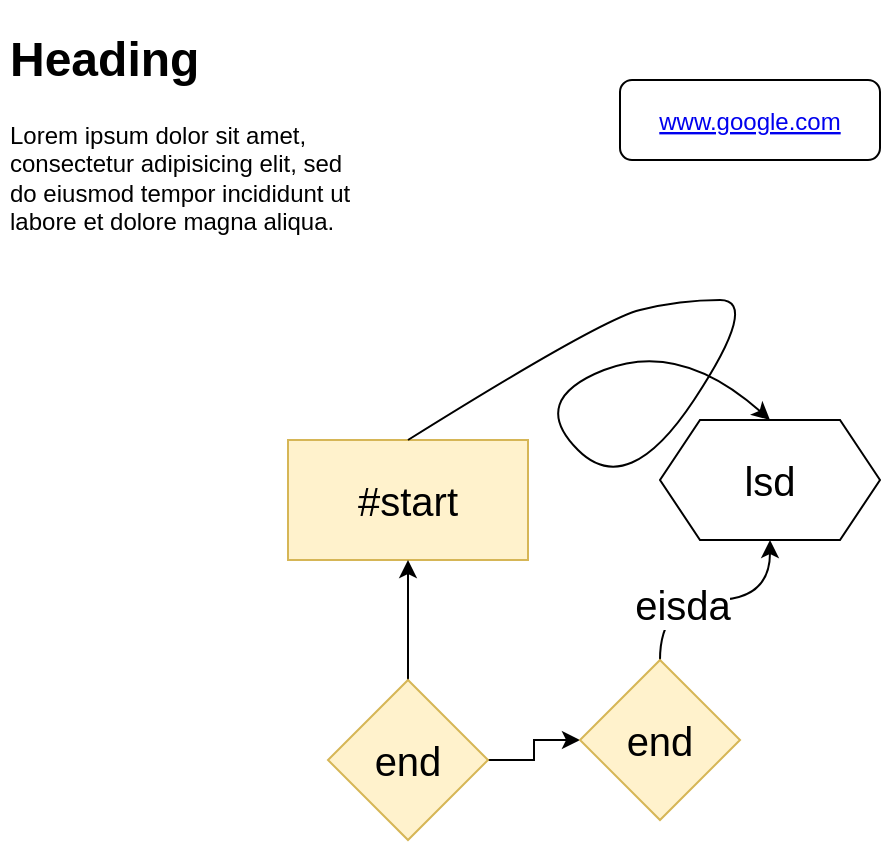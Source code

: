 <mxfile version="13.5.7">
    <diagram id="6hGFLwfOUW9BJ-s0fimq" name="Page-1">
        <mxGraphModel dx="597" dy="669" grid="1" gridSize="10" guides="1" tooltips="1" connect="1" arrows="1" fold="1" page="1" pageScale="1" pageWidth="827" pageHeight="1169" math="0" shadow="0">
            <root>
                <mxCell id="0"/>
                <mxCell id="1" parent="0"/>
                <mxCell id="2" value="&lt;h1&gt;Heading&lt;/h1&gt;&lt;p&gt;Lorem ipsum dolor sit amet, consectetur adipisicing elit, sed do eiusmod tempor incididunt ut labore et dolore magna aliqua.&lt;/p&gt;" style="text;html=1;strokeColor=none;fillColor=none;spacing=5;spacingTop=-20;whiteSpace=wrap;overflow=hidden;rounded=0;" vertex="1" parent="1">
                    <mxGeometry x="150" y="300" width="190" height="120" as="geometry"/>
                </mxCell>
                <mxCell id="3" value="#start" style="rounded=0;whiteSpace=wrap;html=1;fillColor=#fff2cc;strokeColor=#d6b656;fontFamily=Helvetica;fontSize=20;" vertex="1" parent="1">
                    <mxGeometry x="294" y="510" width="120" height="60" as="geometry"/>
                </mxCell>
                <mxCell id="5" style="edgeStyle=orthogonalEdgeStyle;rounded=0;orthogonalLoop=1;jettySize=auto;html=1;exitX=0.5;exitY=0;exitDx=0;exitDy=0;fontFamily=Helvetica;fontSize=20;" edge="1" parent="1" source="4" target="3">
                    <mxGeometry relative="1" as="geometry"/>
                </mxCell>
                <mxCell id="9" style="edgeStyle=orthogonalEdgeStyle;rounded=0;orthogonalLoop=1;jettySize=auto;html=1;exitX=1;exitY=0.5;exitDx=0;exitDy=0;entryX=0;entryY=0.5;entryDx=0;entryDy=0;fontFamily=Helvetica;fontSize=20;" edge="1" parent="1" source="4" target="7">
                    <mxGeometry relative="1" as="geometry"/>
                </mxCell>
                <mxCell id="4" value="end&lt;br style=&quot;font-size: 20px;&quot;&gt;" style="rhombus;whiteSpace=wrap;html=1;fillColor=#fff2cc;strokeColor=#d6b656;fontFamily=Helvetica;fontSize=20;" vertex="1" parent="1">
                    <mxGeometry x="314" y="630" width="80" height="80" as="geometry"/>
                </mxCell>
                <mxCell id="10" style="edgeStyle=orthogonalEdgeStyle;orthogonalLoop=1;jettySize=auto;html=1;exitX=0.5;exitY=0;exitDx=0;exitDy=0;fontFamily=Helvetica;fontSize=20;curved=1;" edge="1" parent="1" source="7" target="8">
                    <mxGeometry relative="1" as="geometry"/>
                </mxCell>
                <mxCell id="11" value="eisda" style="edgeLabel;html=1;align=center;verticalAlign=middle;resizable=0;points=[];fontSize=20;fontFamily=Helvetica;" vertex="1" connectable="0" parent="10">
                    <mxGeometry x="-0.513" y="-11" relative="1" as="geometry">
                        <mxPoint as="offset"/>
                    </mxGeometry>
                </mxCell>
                <mxCell id="7" value="end&lt;br style=&quot;font-size: 20px;&quot;&gt;" style="rhombus;whiteSpace=wrap;html=1;fillColor=#fff2cc;strokeColor=#d6b656;fontFamily=Helvetica;fontSize=20;" vertex="1" parent="1">
                    <mxGeometry x="440" y="620" width="80" height="80" as="geometry"/>
                </mxCell>
                <mxCell id="8" value="lsd" style="shape=hexagon;perimeter=hexagonPerimeter2;whiteSpace=wrap;html=1;fixedSize=1;fontFamily=Helvetica;fontSize=20;" vertex="1" parent="1">
                    <mxGeometry x="480" y="500" width="110" height="60" as="geometry"/>
                </mxCell>
                <mxCell id="12" value="" style="curved=1;endArrow=classic;html=1;fontFamily=Helvetica;fontSize=20;entryX=0.5;entryY=0;entryDx=0;entryDy=0;exitX=0.5;exitY=0;exitDx=0;exitDy=0;" edge="1" parent="1" source="3" target="8">
                    <mxGeometry width="50" height="50" relative="1" as="geometry">
                        <mxPoint x="414" y="540" as="sourcePoint"/>
                        <mxPoint x="520" y="400" as="targetPoint"/>
                        <Array as="points">
                            <mxPoint x="450" y="450"/>
                            <mxPoint x="490" y="440"/>
                            <mxPoint x="530" y="440"/>
                            <mxPoint x="464" y="540"/>
                            <mxPoint x="414" y="490"/>
                            <mxPoint x="490" y="460"/>
                        </Array>
                    </mxGeometry>
                </mxCell>
                <UserObject label="www.google.com" link="www.google.com" id="14">
                    <mxCell style="fontColor=#0000EE;fontStyle=4;rounded=1;overflow=hidden;spacing=10;" vertex="1" parent="1">
                        <mxGeometry x="460" y="330" width="130" height="40" as="geometry"/>
                    </mxCell>
                </UserObject>
            </root>
        </mxGraphModel>
    </diagram>
</mxfile>
